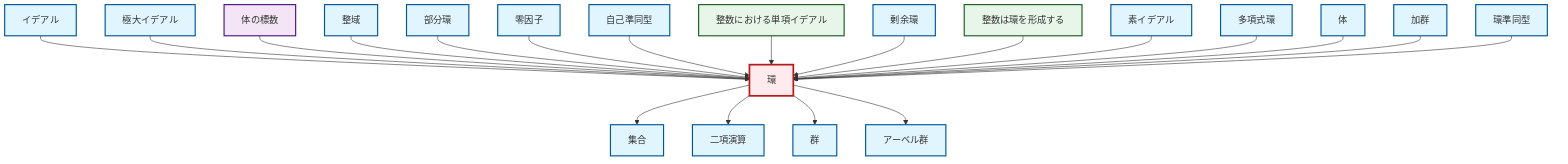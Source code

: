 graph TD
    classDef definition fill:#e1f5fe,stroke:#01579b,stroke-width:2px
    classDef theorem fill:#f3e5f5,stroke:#4a148c,stroke-width:2px
    classDef axiom fill:#fff3e0,stroke:#e65100,stroke-width:2px
    classDef example fill:#e8f5e9,stroke:#1b5e20,stroke-width:2px
    classDef current fill:#ffebee,stroke:#b71c1c,stroke-width:3px
    def-ring-homomorphism["環準同型"]:::definition
    def-integral-domain["整域"]:::definition
    def-module["加群"]:::definition
    def-group["群"]:::definition
    def-binary-operation["二項演算"]:::definition
    def-ring["環"]:::definition
    def-ideal["イデアル"]:::definition
    def-subring["部分環"]:::definition
    def-endomorphism["自己準同型"]:::definition
    def-polynomial-ring["多項式環"]:::definition
    def-zero-divisor["零因子"]:::definition
    def-prime-ideal["素イデアル"]:::definition
    def-field["体"]:::definition
    def-quotient-ring["剰余環"]:::definition
    ex-principal-ideal["整数における単項イデアル"]:::example
    def-maximal-ideal["極大イデアル"]:::definition
    def-set["集合"]:::definition
    thm-field-characteristic["体の標数"]:::theorem
    def-abelian-group["アーベル群"]:::definition
    ex-integers-ring["整数は環を形成する"]:::example
    def-ideal --> def-ring
    def-maximal-ideal --> def-ring
    thm-field-characteristic --> def-ring
    def-integral-domain --> def-ring
    def-subring --> def-ring
    def-zero-divisor --> def-ring
    def-endomorphism --> def-ring
    ex-principal-ideal --> def-ring
    def-quotient-ring --> def-ring
    def-ring --> def-set
    ex-integers-ring --> def-ring
    def-ring --> def-binary-operation
    def-prime-ideal --> def-ring
    def-polynomial-ring --> def-ring
    def-field --> def-ring
    def-module --> def-ring
    def-ring --> def-group
    def-ring --> def-abelian-group
    def-ring-homomorphism --> def-ring
    class def-ring current